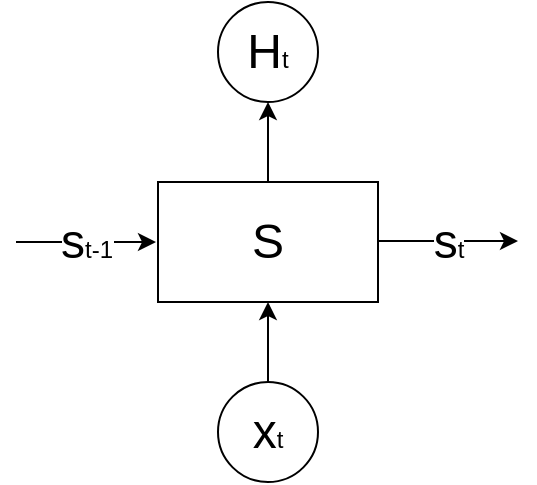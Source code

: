 <mxfile version="14.1.3" type="github">
  <diagram id="R9emuJHgr07Qib1sMZeY" name="Page-1">
    <mxGraphModel dx="1038" dy="580" grid="1" gridSize="10" guides="1" tooltips="1" connect="1" arrows="1" fold="1" page="1" pageScale="1" pageWidth="827" pageHeight="1169" math="0" shadow="0">
      <root>
        <mxCell id="0" />
        <mxCell id="1" parent="0" />
        <mxCell id="RwY4z-6PNhBlAMYUoLb3-8" style="edgeStyle=orthogonalEdgeStyle;rounded=0;orthogonalLoop=1;jettySize=auto;html=1;exitX=0.5;exitY=0;exitDx=0;exitDy=0;entryX=0.5;entryY=1;entryDx=0;entryDy=0;" edge="1" parent="1" source="RwY4z-6PNhBlAMYUoLb3-2" target="RwY4z-6PNhBlAMYUoLb3-7">
          <mxGeometry relative="1" as="geometry" />
        </mxCell>
        <mxCell id="RwY4z-6PNhBlAMYUoLb3-2" value="&lt;font style=&quot;font-size: 24px&quot;&gt;S&lt;/font&gt;" style="rounded=0;whiteSpace=wrap;html=1;" vertex="1" parent="1">
          <mxGeometry x="190" y="220" width="110" height="60" as="geometry" />
        </mxCell>
        <mxCell id="RwY4z-6PNhBlAMYUoLb3-6" style="edgeStyle=orthogonalEdgeStyle;rounded=0;orthogonalLoop=1;jettySize=auto;html=1;exitX=0.5;exitY=0;exitDx=0;exitDy=0;entryX=0.5;entryY=1;entryDx=0;entryDy=0;" edge="1" parent="1" source="RwY4z-6PNhBlAMYUoLb3-3" target="RwY4z-6PNhBlAMYUoLb3-2">
          <mxGeometry relative="1" as="geometry" />
        </mxCell>
        <mxCell id="RwY4z-6PNhBlAMYUoLb3-3" value="&lt;sub&gt;&lt;font style=&quot;font-size: 24px&quot;&gt;x&lt;/font&gt;&lt;font style=&quot;font-size: 12px&quot;&gt;t&lt;/font&gt;&lt;/sub&gt;" style="ellipse;whiteSpace=wrap;html=1;aspect=fixed;" vertex="1" parent="1">
          <mxGeometry x="220" y="320" width="50" height="50" as="geometry" />
        </mxCell>
        <mxCell id="RwY4z-6PNhBlAMYUoLb3-7" value="&lt;font style=&quot;font-size: 24px&quot;&gt;H&lt;/font&gt;t" style="ellipse;whiteSpace=wrap;html=1;aspect=fixed;" vertex="1" parent="1">
          <mxGeometry x="220" y="130" width="50" height="50" as="geometry" />
        </mxCell>
        <mxCell id="RwY4z-6PNhBlAMYUoLb3-12" value="&lt;font&gt;s&lt;/font&gt;&lt;font style=&quot;font-size: 12px&quot;&gt;t-1&lt;/font&gt;" style="endArrow=classic;html=1;entryX=0;entryY=0.5;entryDx=0;entryDy=0;fontSize=24;" edge="1" parent="1">
          <mxGeometry width="50" height="50" relative="1" as="geometry">
            <mxPoint x="119" y="250" as="sourcePoint" />
            <mxPoint x="189" y="250" as="targetPoint" />
          </mxGeometry>
        </mxCell>
        <mxCell id="RwY4z-6PNhBlAMYUoLb3-14" value="&lt;font&gt;s&lt;/font&gt;&lt;font style=&quot;font-size: 12px&quot;&gt;t&lt;/font&gt;" style="endArrow=classic;html=1;entryX=0;entryY=0.5;entryDx=0;entryDy=0;fontSize=24;" edge="1" parent="1">
          <mxGeometry width="50" height="50" relative="1" as="geometry">
            <mxPoint x="300" y="249.5" as="sourcePoint" />
            <mxPoint x="370" y="249.5" as="targetPoint" />
          </mxGeometry>
        </mxCell>
      </root>
    </mxGraphModel>
  </diagram>
</mxfile>
